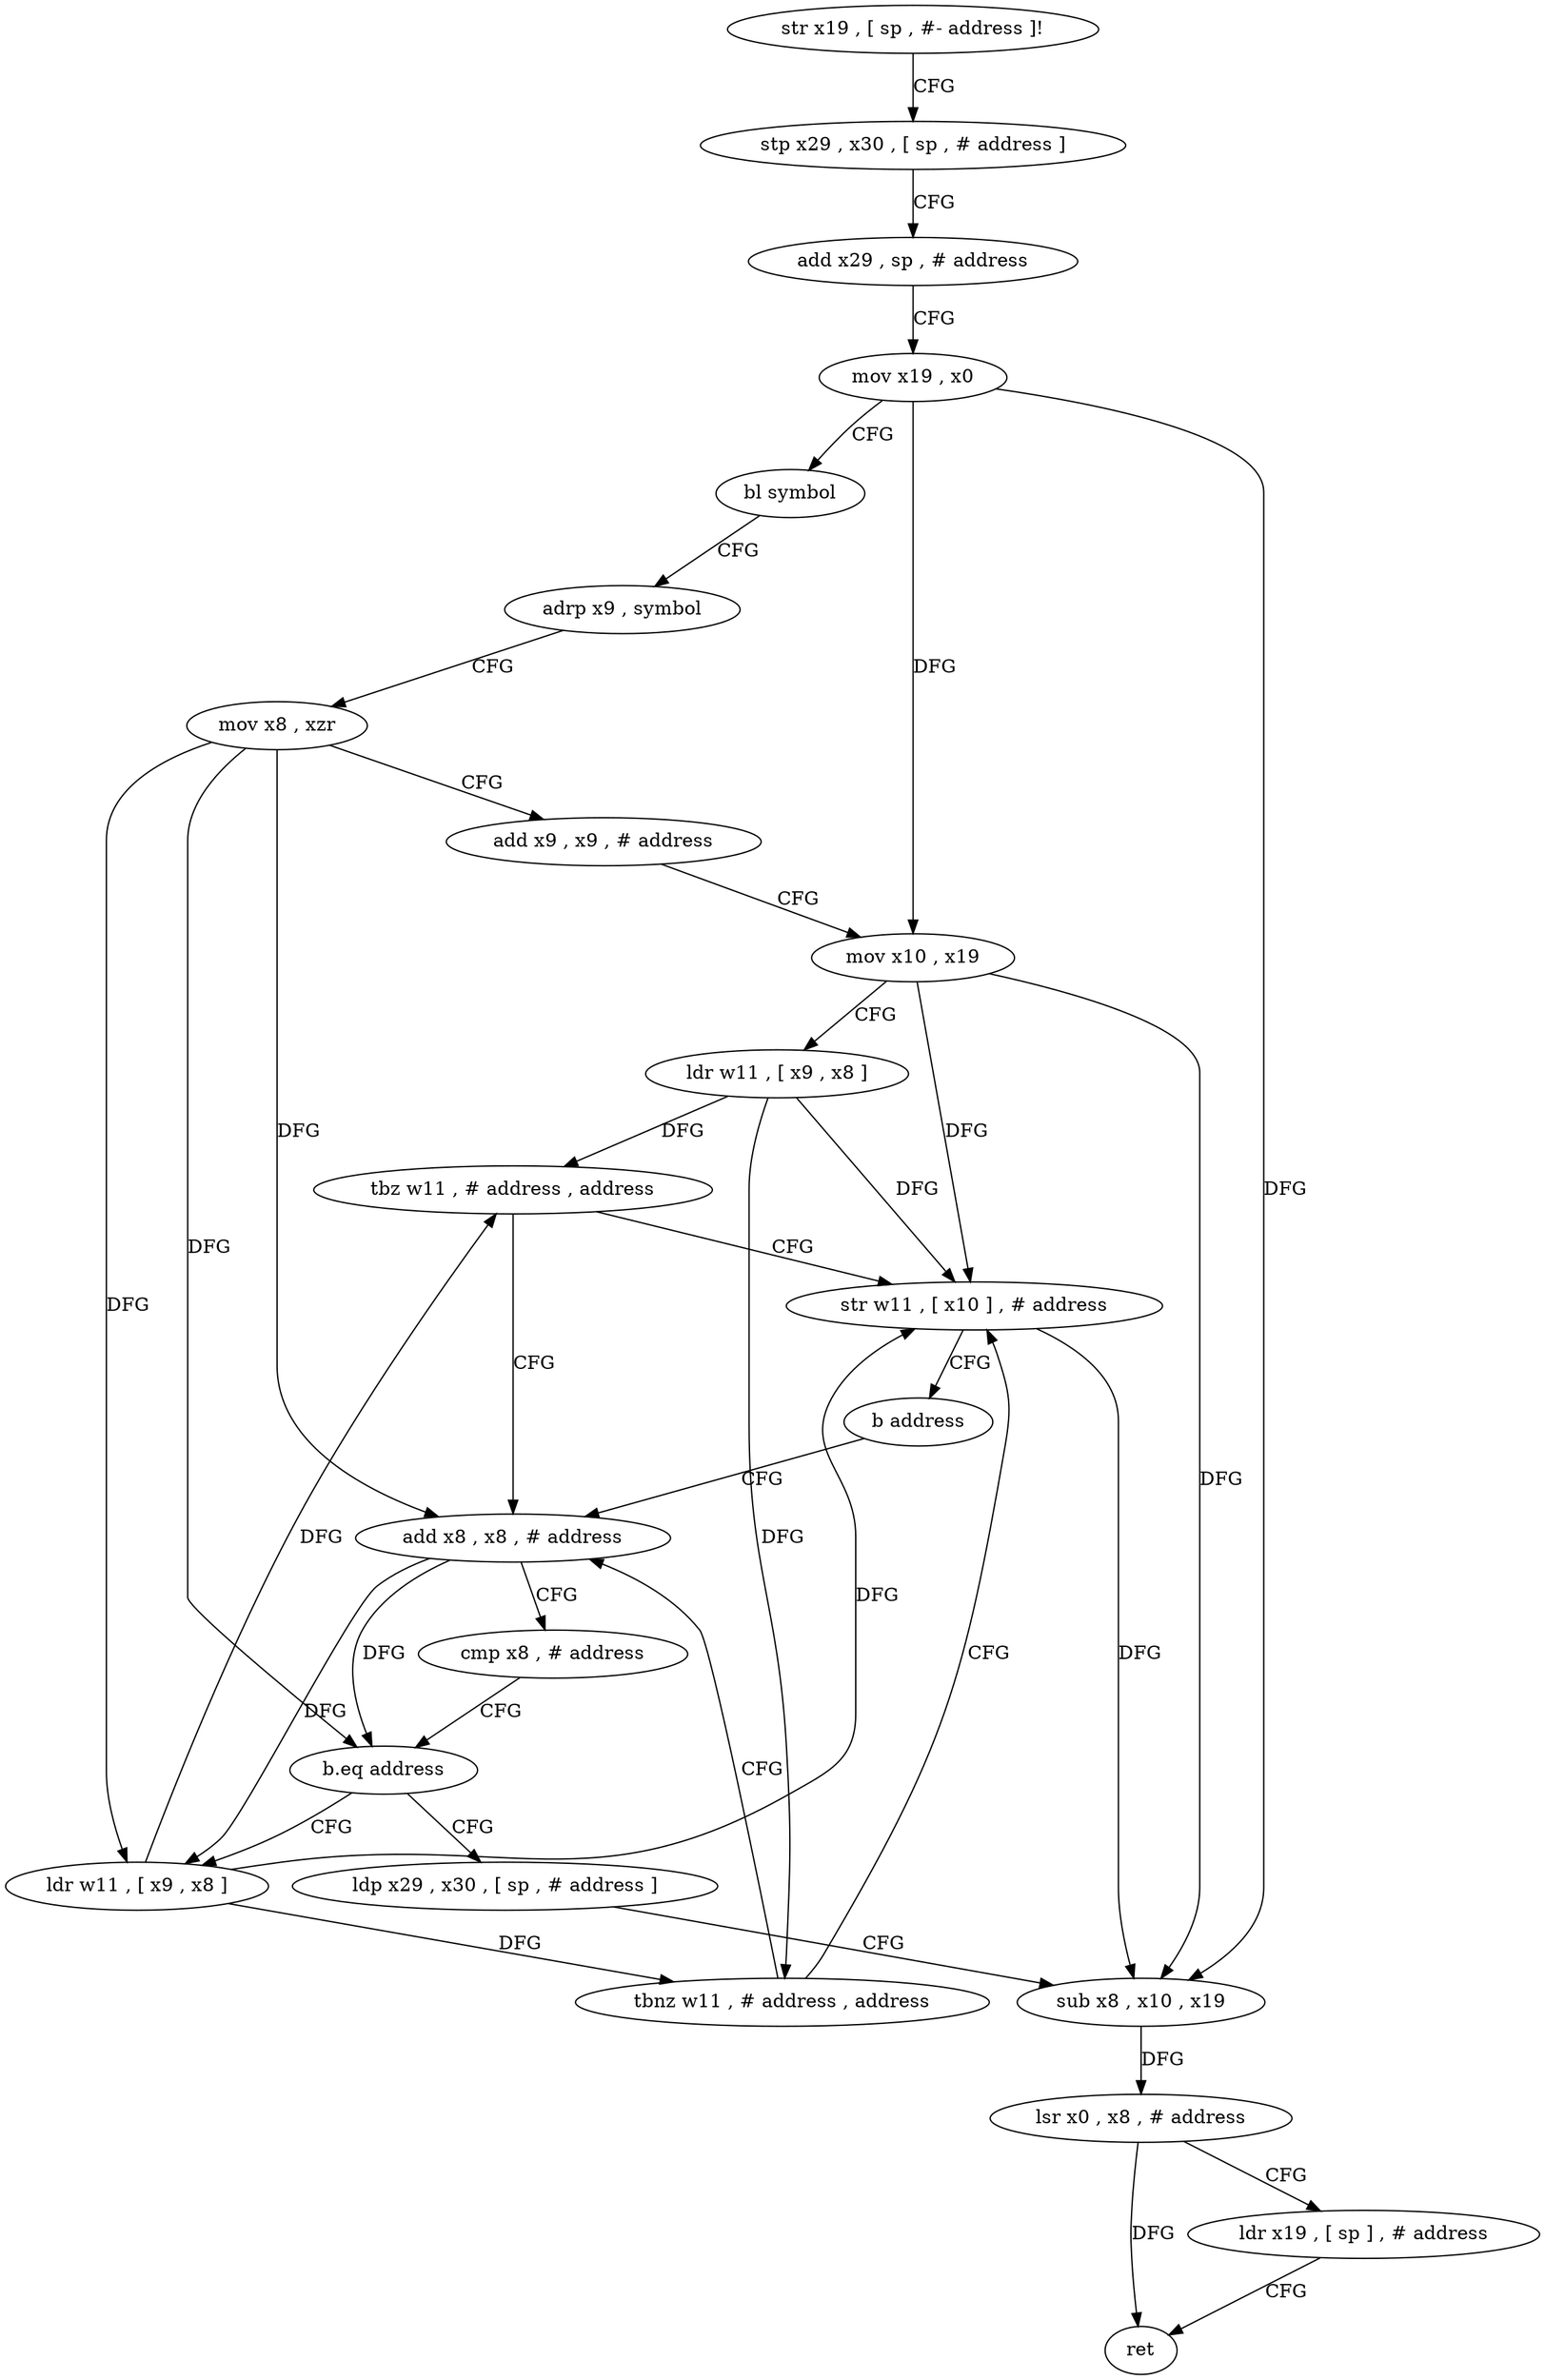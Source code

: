 digraph "func" {
"151972" [label = "str x19 , [ sp , #- address ]!" ]
"151976" [label = "stp x29 , x30 , [ sp , # address ]" ]
"151980" [label = "add x29 , sp , # address" ]
"151984" [label = "mov x19 , x0" ]
"151988" [label = "bl symbol" ]
"151992" [label = "adrp x9 , symbol" ]
"151996" [label = "mov x8 , xzr" ]
"152000" [label = "add x9 , x9 , # address" ]
"152004" [label = "mov x10 , x19" ]
"152008" [label = "ldr w11 , [ x9 , x8 ]" ]
"152012" [label = "tbz w11 , # address , address" ]
"152036" [label = "str w11 , [ x10 ] , # address" ]
"152016" [label = "add x8 , x8 , # address" ]
"152040" [label = "b address" ]
"152020" [label = "cmp x8 , # address" ]
"152024" [label = "b.eq address" ]
"152044" [label = "ldp x29 , x30 , [ sp , # address ]" ]
"152028" [label = "ldr w11 , [ x9 , x8 ]" ]
"152048" [label = "sub x8 , x10 , x19" ]
"152052" [label = "lsr x0 , x8 , # address" ]
"152056" [label = "ldr x19 , [ sp ] , # address" ]
"152060" [label = "ret" ]
"152032" [label = "tbnz w11 , # address , address" ]
"151972" -> "151976" [ label = "CFG" ]
"151976" -> "151980" [ label = "CFG" ]
"151980" -> "151984" [ label = "CFG" ]
"151984" -> "151988" [ label = "CFG" ]
"151984" -> "152004" [ label = "DFG" ]
"151984" -> "152048" [ label = "DFG" ]
"151988" -> "151992" [ label = "CFG" ]
"151992" -> "151996" [ label = "CFG" ]
"151996" -> "152000" [ label = "CFG" ]
"151996" -> "152016" [ label = "DFG" ]
"151996" -> "152024" [ label = "DFG" ]
"151996" -> "152028" [ label = "DFG" ]
"152000" -> "152004" [ label = "CFG" ]
"152004" -> "152008" [ label = "CFG" ]
"152004" -> "152036" [ label = "DFG" ]
"152004" -> "152048" [ label = "DFG" ]
"152008" -> "152012" [ label = "DFG" ]
"152008" -> "152036" [ label = "DFG" ]
"152008" -> "152032" [ label = "DFG" ]
"152012" -> "152036" [ label = "CFG" ]
"152012" -> "152016" [ label = "CFG" ]
"152036" -> "152040" [ label = "CFG" ]
"152036" -> "152048" [ label = "DFG" ]
"152016" -> "152020" [ label = "CFG" ]
"152016" -> "152024" [ label = "DFG" ]
"152016" -> "152028" [ label = "DFG" ]
"152040" -> "152016" [ label = "CFG" ]
"152020" -> "152024" [ label = "CFG" ]
"152024" -> "152044" [ label = "CFG" ]
"152024" -> "152028" [ label = "CFG" ]
"152044" -> "152048" [ label = "CFG" ]
"152028" -> "152032" [ label = "DFG" ]
"152028" -> "152012" [ label = "DFG" ]
"152028" -> "152036" [ label = "DFG" ]
"152048" -> "152052" [ label = "DFG" ]
"152052" -> "152056" [ label = "CFG" ]
"152052" -> "152060" [ label = "DFG" ]
"152056" -> "152060" [ label = "CFG" ]
"152032" -> "152016" [ label = "CFG" ]
"152032" -> "152036" [ label = "CFG" ]
}
